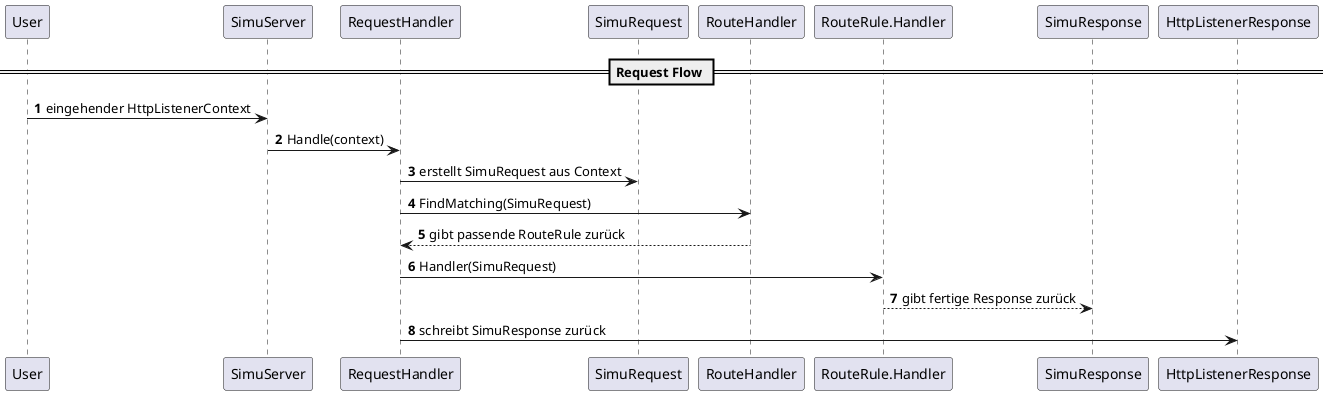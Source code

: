 @startuml
autonumber

== Request Flow ==
User -> SimuServer : eingehender HttpListenerContext
SimuServer -> RequestHandler : Handle(context)
RequestHandler -> SimuRequest : erstellt SimuRequest aus Context
RequestHandler -> RouteHandler : FindMatching(SimuRequest)
RouteHandler --> RequestHandler : gibt passende RouteRule zurück
RequestHandler -> RouteRule.Handler : Handler(SimuRequest)
RouteRule.Handler --> SimuResponse : gibt fertige Response zurück
RequestHandler -> HttpListenerResponse : schreibt SimuResponse zurück

@enduml
